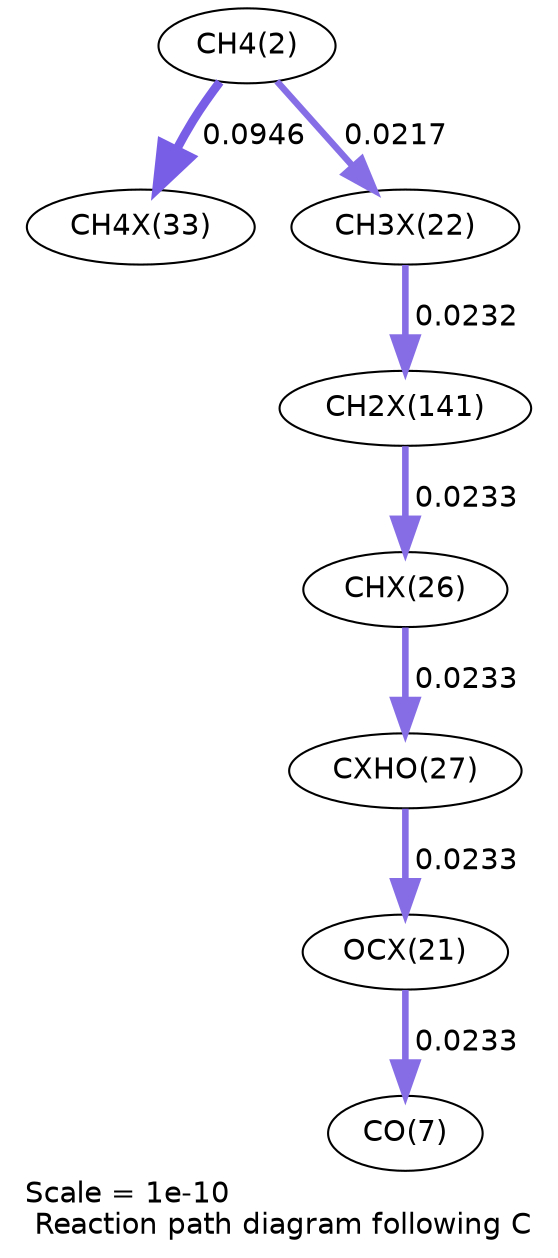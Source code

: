 digraph reaction_paths {
center=1;
s4 -> s44[fontname="Helvetica", penwidth=4.22, arrowsize=2.11, color="0.7, 0.595, 0.9"
, label=" 0.0946"];
s4 -> s40[fontname="Helvetica", penwidth=3.11, arrowsize=1.55, color="0.7, 0.522, 0.9"
, label=" 0.0217"];
s40 -> s52[fontname="Helvetica", penwidth=3.16, arrowsize=1.58, color="0.7, 0.523, 0.9"
, label=" 0.0232"];
s52 -> s42[fontname="Helvetica", penwidth=3.16, arrowsize=1.58, color="0.7, 0.523, 0.9"
, label=" 0.0233"];
s42 -> s43[fontname="Helvetica", penwidth=3.16, arrowsize=1.58, color="0.7, 0.523, 0.9"
, label=" 0.0233"];
s43 -> s39[fontname="Helvetica", penwidth=3.16, arrowsize=1.58, color="0.7, 0.523, 0.9"
, label=" 0.0233"];
s39 -> s9[fontname="Helvetica", penwidth=3.16, arrowsize=1.58, color="0.7, 0.523, 0.9"
, label=" 0.0233"];
s4 [ fontname="Helvetica", label="CH4(2)"];
s9 [ fontname="Helvetica", label="CO(7)"];
s39 [ fontname="Helvetica", label="OCX(21)"];
s40 [ fontname="Helvetica", label="CH3X(22)"];
s42 [ fontname="Helvetica", label="CHX(26)"];
s43 [ fontname="Helvetica", label="CXHO(27)"];
s44 [ fontname="Helvetica", label="CH4X(33)"];
s52 [ fontname="Helvetica", label="CH2X(141)"];
 label = "Scale = 1e-10\l Reaction path diagram following C";
 fontname = "Helvetica";
}
